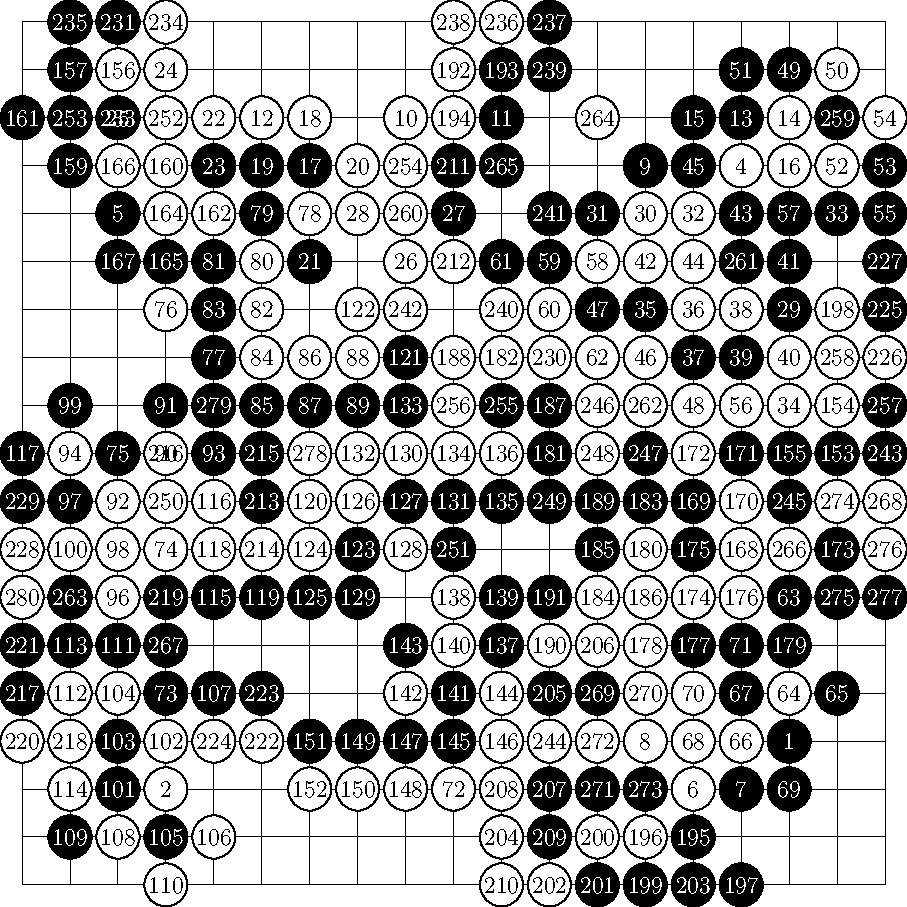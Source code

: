 size(16cm,0);
for(int i = 0; i<19; ++i) {
	draw((0,i)--(18,i), black+0.15mm);
	draw((i,0)--(i,18), black+0.15mm);
}
pair x1 = (3,3),x2 = (9,3),x3 = (15,3),x4 = (3,9),x5 = (9,9),x6 = (15,9),x7 = (3,15),x8 = (9,15),x9 = (15,15);
filldraw(circle(x1,0.1),black);
filldraw(circle(x2,0.1),black);
filldraw(circle(x3,0.1),black);
filldraw(circle(x4,0.1),black);
filldraw(circle(x5,0.1),black);
filldraw(circle(x6,0.1),black);
filldraw(circle(x7,0.1),black);
filldraw(circle(x8,0.1),black);
filldraw(circle(x9,0.1),black);

pair p1=(16, 3);
filldraw(circle(p1, 0.45), black);
label("$1$", p1, white);
pair p2=(3, 2);
filldraw(circle(p2, 0.45), white);
label("$2$", p2, black);
pair p3=(3, 16);
filldraw(circle(p3, 0.45), black);
label("$3$", p3, white);
pair p4=(15, 15);
filldraw(circle(p4, 0.45), white);
label("$4$", p4, black);
pair p5=(2, 14);
filldraw(circle(p5, 0.45), black);
label("$5$", p5, white);
pair p6=(14, 2);
filldraw(circle(p6, 0.45), white);
label("$6$", p6, black);
pair p7=(15, 2);
filldraw(circle(p7, 0.45), black);
label("$7$", p7, white);
pair p8=(13, 3);
filldraw(circle(p8, 0.45), white);
label("$8$", p8, black);
pair p9=(13, 15);
filldraw(circle(p9, 0.45), black);
label("$9$", p9, white);
pair p10=(8, 16);
filldraw(circle(p10, 0.45), white);
label("$10$", p10, black);
pair p11=(10, 16);
filldraw(circle(p11, 0.45), black);
label("$11$", p11, white);
pair p12=(5, 16);
filldraw(circle(p12, 0.45), white);
label("$12$", p12, black);
pair p13=(15, 16);
filldraw(circle(p13, 0.45), black);
label("$13$", p13, white);
pair p14=(16, 16);
filldraw(circle(p14, 0.45), white);
label("$14$", p14, black);
pair p15=(14, 16);
filldraw(circle(p15, 0.45), black);
label("$15$", p15, white);
pair p16=(16, 15);
filldraw(circle(p16, 0.45), white);
label("$16$", p16, black);
pair p17=(6, 15);
filldraw(circle(p17, 0.45), black);
label("$17$", p17, white);
pair p18=(6, 16);
filldraw(circle(p18, 0.45), white);
label("$18$", p18, black);
pair p19=(5, 15);
filldraw(circle(p19, 0.45), black);
label("$19$", p19, white);
pair p20=(7, 15);
filldraw(circle(p20, 0.45), white);
label("$20$", p20, black);
pair p21=(6, 13);
filldraw(circle(p21, 0.45), black);
label("$21$", p21, white);
pair p22=(4, 16);
filldraw(circle(p22, 0.45), white);
label("$22$", p22, black);
pair p23=(4, 15);
filldraw(circle(p23, 0.45), black);
label("$23$", p23, white);
pair p24=(3, 17);
filldraw(circle(p24, 0.45), white);
label("$24$", p24, black);
pair p25=(2, 16);
filldraw(circle(p25, 0.45), black);
label("$25$", p25, white);
pair p26=(8, 13);
filldraw(circle(p26, 0.45), white);
label("$26$", p26, black);
pair p27=(9, 14);
filldraw(circle(p27, 0.45), black);
label("$27$", p27, white);
pair p28=(7, 14);
filldraw(circle(p28, 0.45), white);
label("$28$", p28, black);
pair p29=(16, 12);
filldraw(circle(p29, 0.45), black);
label("$29$", p29, white);
pair p30=(13, 14);
filldraw(circle(p30, 0.45), white);
label("$30$", p30, black);
pair p31=(12, 14);
filldraw(circle(p31, 0.45), black);
label("$31$", p31, white);
pair p32=(14, 14);
filldraw(circle(p32, 0.45), white);
label("$32$", p32, black);
pair p33=(17, 14);
filldraw(circle(p33, 0.45), black);
label("$33$", p33, white);
pair p34=(16, 10);
filldraw(circle(p34, 0.45), white);
label("$34$", p34, black);
pair p35=(13, 12);
filldraw(circle(p35, 0.45), black);
label("$35$", p35, white);
pair p36=(14, 12);
filldraw(circle(p36, 0.45), white);
label("$36$", p36, black);
pair p37=(14, 11);
filldraw(circle(p37, 0.45), black);
label("$37$", p37, white);
pair p38=(15, 12);
filldraw(circle(p38, 0.45), white);
label("$38$", p38, black);
pair p39=(15, 11);
filldraw(circle(p39, 0.45), black);
label("$39$", p39, white);
pair p40=(16, 11);
filldraw(circle(p40, 0.45), white);
label("$40$", p40, black);
pair p41=(16, 13);
filldraw(circle(p41, 0.45), black);
label("$41$", p41, white);
pair p42=(13, 13);
filldraw(circle(p42, 0.45), white);
label("$42$", p42, black);
pair p43=(15, 14);
filldraw(circle(p43, 0.45), black);
label("$43$", p43, white);
pair p44=(14, 13);
filldraw(circle(p44, 0.45), white);
label("$44$", p44, black);
pair p45=(14, 15);
filldraw(circle(p45, 0.45), black);
label("$45$", p45, white);
pair p46=(13, 11);
filldraw(circle(p46, 0.45), white);
label("$46$", p46, black);
pair p47=(12, 12);
filldraw(circle(p47, 0.45), black);
label("$47$", p47, white);
pair p48=(14, 10);
filldraw(circle(p48, 0.45), white);
label("$48$", p48, black);
pair p49=(16, 17);
filldraw(circle(p49, 0.45), black);
label("$49$", p49, white);
pair p50=(17, 17);
filldraw(circle(p50, 0.45), white);
label("$50$", p50, black);
pair p51=(15, 17);
filldraw(circle(p51, 0.45), black);
label("$51$", p51, white);
pair p52=(17, 15);
filldraw(circle(p52, 0.45), white);
label("$52$", p52, black);
pair p53=(18, 15);
filldraw(circle(p53, 0.45), black);
label("$53$", p53, white);
pair p54=(18, 16);
filldraw(circle(p54, 0.45), white);
label("$54$", p54, black);
pair p55=(18, 14);
filldraw(circle(p55, 0.45), black);
label("$55$", p55, white);
pair p56=(15, 10);
filldraw(circle(p56, 0.45), white);
label("$56$", p56, black);
pair p57=(16, 14);
filldraw(circle(p57, 0.45), black);
label("$57$", p57, white);
pair p58=(12, 13);
filldraw(circle(p58, 0.45), white);
label("$58$", p58, black);
pair p59=(11, 13);
filldraw(circle(p59, 0.45), black);
label("$59$", p59, white);
pair p60=(11, 12);
filldraw(circle(p60, 0.45), white);
label("$60$", p60, black);
pair p61=(10, 13);
filldraw(circle(p61, 0.45), black);
label("$61$", p61, white);
pair p62=(12, 11);
filldraw(circle(p62, 0.45), white);
label("$62$", p62, black);
pair p63=(16, 6);
filldraw(circle(p63, 0.45), black);
label("$63$", p63, white);
pair p64=(16, 4);
filldraw(circle(p64, 0.45), white);
label("$64$", p64, black);
pair p65=(17, 4);
filldraw(circle(p65, 0.45), black);
label("$65$", p65, white);
pair p66=(15, 3);
filldraw(circle(p66, 0.45), white);
label("$66$", p66, black);
pair p67=(15, 4);
filldraw(circle(p67, 0.45), black);
label("$67$", p67, white);
pair p68=(14, 3);
filldraw(circle(p68, 0.45), white);
label("$68$", p68, black);
pair p69=(16, 2);
filldraw(circle(p69, 0.45), black);
label("$69$", p69, white);
pair p70=(14, 4);
filldraw(circle(p70, 0.45), white);
label("$70$", p70, black);
pair p71=(15, 5);
filldraw(circle(p71, 0.45), black);
label("$71$", p71, white);
pair p72=(9, 2);
filldraw(circle(p72, 0.45), white);
label("$72$", p72, black);
pair p73=(3, 4);
filldraw(circle(p73, 0.45), black);
label("$73$", p73, white);
pair p74=(3, 7);
filldraw(circle(p74, 0.45), white);
label("$74$", p74, black);
pair p75=(2, 9);
filldraw(circle(p75, 0.45), black);
label("$75$", p75, white);
pair p76=(3, 12);
filldraw(circle(p76, 0.45), white);
label("$76$", p76, black);
pair p77=(4, 11);
filldraw(circle(p77, 0.45), black);
label("$77$", p77, white);
pair p78=(6, 14);
filldraw(circle(p78, 0.45), white);
label("$78$", p78, black);
pair p79=(5, 14);
filldraw(circle(p79, 0.45), black);
label("$79$", p79, white);
pair p80=(5, 13);
filldraw(circle(p80, 0.45), white);
label("$80$", p80, black);
pair p81=(4, 13);
filldraw(circle(p81, 0.45), black);
label("$81$", p81, white);
pair p82=(5, 12);
filldraw(circle(p82, 0.45), white);
label("$82$", p82, black);
pair p83=(4, 12);
filldraw(circle(p83, 0.45), black);
label("$83$", p83, white);
pair p84=(5, 11);
filldraw(circle(p84, 0.45), white);
label("$84$", p84, black);
pair p85=(5, 10);
filldraw(circle(p85, 0.45), black);
label("$85$", p85, white);
pair p86=(6, 11);
filldraw(circle(p86, 0.45), white);
label("$86$", p86, black);
pair p87=(6, 10);
filldraw(circle(p87, 0.45), black);
label("$87$", p87, white);
pair p88=(7, 11);
filldraw(circle(p88, 0.45), white);
label("$88$", p88, black);
pair p89=(7, 10);
filldraw(circle(p89, 0.45), black);
label("$89$", p89, white);
pair p90=(3, 9);
filldraw(circle(p90, 0.45), white);
label("$90$", p90, black);
pair p91=(3, 10);
filldraw(circle(p91, 0.45), black);
label("$91$", p91, white);
pair p92=(2, 8);
filldraw(circle(p92, 0.45), white);
label("$92$", p92, black);
pair p93=(4, 9);
filldraw(circle(p93, 0.45), black);
label("$93$", p93, white);
pair p94=(1, 9);
filldraw(circle(p94, 0.45), white);
label("$94$", p94, black);
pair p95=(3, 8);
filldraw(circle(p95, 0.45), black);
label("$95$", p95, white);
pair p96=(2, 6);
filldraw(circle(p96, 0.45), white);
label("$96$", p96, black);
pair p97=(1, 8);
filldraw(circle(p97, 0.45), black);
label("$97$", p97, white);
pair p98=(2, 7);
filldraw(circle(p98, 0.45), white);
label("$98$", p98, black);
pair p99=(1, 10);
filldraw(circle(p99, 0.45), black);
label("$99$", p99, white);
pair p100=(1, 7);
filldraw(circle(p100, 0.45), white);
label("$100$", p100, black);
pair p101=(2, 2);
filldraw(circle(p101, 0.45), black);
label("$101$", p101, white);
pair p102=(3, 3);
filldraw(circle(p102, 0.45), white);
label("$102$", p102, black);
pair p103=(2, 3);
filldraw(circle(p103, 0.45), black);
label("$103$", p103, white);
pair p104=(2, 4);
filldraw(circle(p104, 0.45), white);
label("$104$", p104, black);
pair p105=(3, 1);
filldraw(circle(p105, 0.45), black);
label("$105$", p105, white);
pair p106=(4, 1);
filldraw(circle(p106, 0.45), white);
label("$106$", p106, black);
pair p107=(4, 4);
filldraw(circle(p107, 0.45), black);
label("$107$", p107, white);
pair p108=(2, 1);
filldraw(circle(p108, 0.45), white);
label("$108$", p108, black);
pair p109=(1, 1);
filldraw(circle(p109, 0.45), black);
label("$109$", p109, white);
pair p110=(3, 0);
filldraw(circle(p110, 0.45), white);
label("$110$", p110, black);
pair p111=(2, 5);
filldraw(circle(p111, 0.45), black);
label("$111$", p111, white);
pair p112=(1, 4);
filldraw(circle(p112, 0.45), white);
label("$112$", p112, black);
pair p113=(1, 5);
filldraw(circle(p113, 0.45), black);
label("$113$", p113, white);
pair p114=(1, 2);
filldraw(circle(p114, 0.45), white);
label("$114$", p114, black);
pair p115=(4, 6);
filldraw(circle(p115, 0.45), black);
label("$115$", p115, white);
pair p116=(4, 8);
filldraw(circle(p116, 0.45), white);
label("$116$", p116, black);
pair p117=(0, 9);
filldraw(circle(p117, 0.45), black);
label("$117$", p117, white);
pair p118=(4, 7);
filldraw(circle(p118, 0.45), white);
label("$118$", p118, black);
pair p119=(5, 6);
filldraw(circle(p119, 0.45), black);
label("$119$", p119, white);
pair p120=(6, 8);
filldraw(circle(p120, 0.45), white);
label("$120$", p120, black);
pair p121=(8, 11);
filldraw(circle(p121, 0.45), black);
label("$121$", p121, white);
pair p122=(7, 12);
filldraw(circle(p122, 0.45), white);
label("$122$", p122, black);
pair p123=(7, 7);
filldraw(circle(p123, 0.45), black);
label("$123$", p123, white);
pair p124=(6, 7);
filldraw(circle(p124, 0.45), white);
label("$124$", p124, black);
pair p125=(6, 6);
filldraw(circle(p125, 0.45), black);
label("$125$", p125, white);
pair p126=(7, 8);
filldraw(circle(p126, 0.45), white);
label("$126$", p126, black);
pair p127=(8, 8);
filldraw(circle(p127, 0.45), black);
label("$127$", p127, white);
pair p128=(8, 7);
filldraw(circle(p128, 0.45), white);
label("$128$", p128, black);
pair p129=(7, 6);
filldraw(circle(p129, 0.45), black);
label("$129$", p129, white);
pair p130=(8, 9);
filldraw(circle(p130, 0.45), white);
label("$130$", p130, black);
pair p131=(9, 8);
filldraw(circle(p131, 0.45), black);
label("$131$", p131, white);
pair p132=(7, 9);
filldraw(circle(p132, 0.45), white);
label("$132$", p132, black);
pair p133=(8, 10);
filldraw(circle(p133, 0.45), black);
label("$133$", p133, white);
pair p134=(9, 9);
filldraw(circle(p134, 0.45), white);
label("$134$", p134, black);
pair p135=(10, 8);
filldraw(circle(p135, 0.45), black);
label("$135$", p135, white);
pair p136=(10, 9);
filldraw(circle(p136, 0.45), white);
label("$136$", p136, black);
pair p137=(10, 5);
filldraw(circle(p137, 0.45), black);
label("$137$", p137, white);
pair p138=(9, 6);
filldraw(circle(p138, 0.45), white);
label("$138$", p138, black);
pair p139=(10, 6);
filldraw(circle(p139, 0.45), black);
label("$139$", p139, white);
pair p140=(9, 5);
filldraw(circle(p140, 0.45), white);
label("$140$", p140, black);
pair p141=(9, 4);
filldraw(circle(p141, 0.45), black);
label("$141$", p141, white);
pair p142=(8, 4);
filldraw(circle(p142, 0.45), white);
label("$142$", p142, black);
pair p143=(8, 5);
filldraw(circle(p143, 0.45), black);
label("$143$", p143, white);
pair p144=(10, 4);
filldraw(circle(p144, 0.45), white);
label("$144$", p144, black);
pair p145=(9, 3);
filldraw(circle(p145, 0.45), black);
label("$145$", p145, white);
pair p146=(10, 3);
filldraw(circle(p146, 0.45), white);
label("$146$", p146, black);
pair p147=(8, 3);
filldraw(circle(p147, 0.45), black);
label("$147$", p147, white);
pair p148=(8, 2);
filldraw(circle(p148, 0.45), white);
label("$148$", p148, black);
pair p149=(7, 3);
filldraw(circle(p149, 0.45), black);
label("$149$", p149, white);
pair p150=(7, 2);
filldraw(circle(p150, 0.45), white);
label("$150$", p150, black);
pair p151=(6, 3);
filldraw(circle(p151, 0.45), black);
label("$151$", p151, white);
pair p152=(6, 2);
filldraw(circle(p152, 0.45), white);
label("$152$", p152, black);
pair p153=(17, 9);
filldraw(circle(p153, 0.45), black);
label("$153$", p153, white);
pair p154=(17, 10);
filldraw(circle(p154, 0.45), white);
label("$154$", p154, black);
pair p155=(16, 9);
filldraw(circle(p155, 0.45), black);
label("$155$", p155, white);
pair p156=(2, 17);
filldraw(circle(p156, 0.45), white);
label("$156$", p156, black);
pair p157=(1, 17);
filldraw(circle(p157, 0.45), black);
label("$157$", p157, white);
pair p158=(1, 16);
filldraw(circle(p158, 0.45), white);
label("$158$", p158, black);
pair p159=(1, 15);
filldraw(circle(p159, 0.45), black);
label("$159$", p159, white);
pair p160=(3, 15);
filldraw(circle(p160, 0.45), white);
label("$160$", p160, black);
pair p161=(0, 16);
filldraw(circle(p161, 0.45), black);
label("$161$", p161, white);
pair p162=(4, 14);
filldraw(circle(p162, 0.45), white);
label("$162$", p162, black);
pair p163=(13, 6);
filldraw(circle(p163, 0.45), black);
label("$163$", p163, white);
pair p164=(3, 14);
filldraw(circle(p164, 0.45), white);
label("$164$", p164, black);
pair p165=(3, 13);
filldraw(circle(p165, 0.45), black);
label("$165$", p165, white);
pair p166=(2, 15);
filldraw(circle(p166, 0.45), white);
label("$166$", p166, black);
pair p167=(2, 13);
filldraw(circle(p167, 0.45), black);
label("$167$", p167, white);
pair p168=(15, 7);
filldraw(circle(p168, 0.45), white);
label("$168$", p168, black);
pair p169=(14, 8);
filldraw(circle(p169, 0.45), black);
label("$169$", p169, white);
pair p170=(15, 8);
filldraw(circle(p170, 0.45), white);
label("$170$", p170, black);
pair p171=(15, 9);
filldraw(circle(p171, 0.45), black);
label("$171$", p171, white);
pair p172=(14, 9);
filldraw(circle(p172, 0.45), white);
label("$172$", p172, black);
pair p173=(17, 7);
filldraw(circle(p173, 0.45), black);
label("$173$", p173, white);
pair p174=(14, 6);
filldraw(circle(p174, 0.45), white);
label("$174$", p174, black);
pair p175=(14, 7);
filldraw(circle(p175, 0.45), black);
label("$175$", p175, white);
pair p176=(15, 6);
filldraw(circle(p176, 0.45), white);
label("$176$", p176, black);
pair p177=(14, 5);
filldraw(circle(p177, 0.45), black);
label("$177$", p177, white);
pair p178=(13, 5);
filldraw(circle(p178, 0.45), white);
label("$178$", p178, black);
pair p179=(16, 5);
filldraw(circle(p179, 0.45), black);
label("$179$", p179, white);
pair p180=(13, 7);
filldraw(circle(p180, 0.45), white);
label("$180$", p180, black);
pair p181=(11, 9);
filldraw(circle(p181, 0.45), black);
label("$181$", p181, white);
pair p182=(10, 11);
filldraw(circle(p182, 0.45), white);
label("$182$", p182, black);
pair p183=(13, 8);
filldraw(circle(p183, 0.45), black);
label("$183$", p183, white);
pair p184=(12, 6);
filldraw(circle(p184, 0.45), white);
label("$184$", p184, black);
pair p185=(12, 7);
filldraw(circle(p185, 0.45), black);
label("$185$", p185, white);
pair p186=(13, 6);
filldraw(circle(p186, 0.45), white);
label("$186$", p186, black);
pair p187=(11, 10);
filldraw(circle(p187, 0.45), black);
label("$187$", p187, white);
pair p188=(9, 11);
filldraw(circle(p188, 0.45), white);
label("$188$", p188, black);
pair p189=(12, 8);
filldraw(circle(p189, 0.45), black);
label("$189$", p189, white);
pair p190=(11, 5);
filldraw(circle(p190, 0.45), white);
label("$190$", p190, black);
pair p191=(11, 6);
filldraw(circle(p191, 0.45), black);
label("$191$", p191, white);
pair p192=(9, 17);
filldraw(circle(p192, 0.45), white);
label("$192$", p192, black);
pair p193=(10, 17);
filldraw(circle(p193, 0.45), black);
label("$193$", p193, white);
pair p194=(9, 16);
filldraw(circle(p194, 0.45), white);
label("$194$", p194, black);
pair p195=(14, 1);
filldraw(circle(p195, 0.45), black);
label("$195$", p195, white);
pair p196=(13, 1);
filldraw(circle(p196, 0.45), white);
label("$196$", p196, black);
pair p197=(15, 0);
filldraw(circle(p197, 0.45), black);
label("$197$", p197, white);
pair p198=(17, 12);
filldraw(circle(p198, 0.45), white);
label("$198$", p198, black);
pair p199=(13, 0);
filldraw(circle(p199, 0.45), black);
label("$199$", p199, white);
pair p200=(12, 1);
filldraw(circle(p200, 0.45), white);
label("$200$", p200, black);
pair p201=(12, 0);
filldraw(circle(p201, 0.45), black);
label("$201$", p201, white);
pair p202=(11, 0);
filldraw(circle(p202, 0.45), white);
label("$202$", p202, black);
pair p203=(14, 0);
filldraw(circle(p203, 0.45), black);
label("$203$", p203, white);
pair p204=(10, 1);
filldraw(circle(p204, 0.45), white);
label("$204$", p204, black);
pair p205=(11, 4);
filldraw(circle(p205, 0.45), black);
label("$205$", p205, white);
pair p206=(12, 5);
filldraw(circle(p206, 0.45), white);
label("$206$", p206, black);
pair p207=(11, 2);
filldraw(circle(p207, 0.45), black);
label("$207$", p207, white);
pair p208=(10, 2);
filldraw(circle(p208, 0.45), white);
label("$208$", p208, black);
pair p209=(11, 1);
filldraw(circle(p209, 0.45), black);
label("$209$", p209, white);
pair p210=(10, 0);
filldraw(circle(p210, 0.45), white);
label("$210$", p210, black);
pair p211=(9, 15);
filldraw(circle(p211, 0.45), black);
label("$211$", p211, white);
pair p212=(9, 13);
filldraw(circle(p212, 0.45), white);
label("$212$", p212, black);
pair p213=(5, 8);
filldraw(circle(p213, 0.45), black);
label("$213$", p213, white);
pair p214=(5, 7);
filldraw(circle(p214, 0.45), white);
label("$214$", p214, black);
pair p215=(5, 9);
filldraw(circle(p215, 0.45), black);
label("$215$", p215, white);
pair p216=(3, 9);
filldraw(circle(p216, 0.45), white);
label("$216$", p216, black);
pair p217=(0, 4);
filldraw(circle(p217, 0.45), black);
label("$217$", p217, white);
pair p218=(1, 3);
filldraw(circle(p218, 0.45), white);
label("$218$", p218, black);
pair p219=(3, 6);
filldraw(circle(p219, 0.45), black);
label("$219$", p219, white);
pair p220=(0, 3);
filldraw(circle(p220, 0.45), white);
label("$220$", p220, black);
pair p221=(0, 5);
filldraw(circle(p221, 0.45), black);
label("$221$", p221, white);
pair p222=(5, 3);
filldraw(circle(p222, 0.45), white);
label("$222$", p222, black);
pair p223=(5, 4);
filldraw(circle(p223, 0.45), black);
label("$223$", p223, white);
pair p224=(4, 3);
filldraw(circle(p224, 0.45), white);
label("$224$", p224, black);
pair p225=(18, 12);
filldraw(circle(p225, 0.45), black);
label("$225$", p225, white);
pair p226=(18, 11);
filldraw(circle(p226, 0.45), white);
label("$226$", p226, black);
pair p227=(18, 13);
filldraw(circle(p227, 0.45), black);
label("$227$", p227, white);
pair p228=(0, 7);
filldraw(circle(p228, 0.45), white);
label("$228$", p228, black);
pair p229=(0, 8);
filldraw(circle(p229, 0.45), black);
label("$229$", p229, white);
pair p230=(11, 11);
filldraw(circle(p230, 0.45), white);
label("$230$", p230, black);
pair p231=(2, 18);
filldraw(circle(p231, 0.45), black);
label("$231$", p231, white);
pair p232=(1, 16);
filldraw(circle(p232, 0.45), white);
label("$232$", p232, black);
pair p233=(2, 16);
filldraw(circle(p233, 0.45), black);
label("$233$", p233, white);
pair p234=(3, 18);
filldraw(circle(p234, 0.45), white);
label("$234$", p234, black);
pair p235=(1, 18);
filldraw(circle(p235, 0.45), black);
label("$235$", p235, white);
pair p236=(10, 18);
filldraw(circle(p236, 0.45), white);
label("$236$", p236, black);
pair p237=(11, 18);
filldraw(circle(p237, 0.45), black);
label("$237$", p237, white);
pair p238=(9, 18);
filldraw(circle(p238, 0.45), white);
label("$238$", p238, black);
pair p239=(11, 17);
filldraw(circle(p239, 0.45), black);
label("$239$", p239, white);
pair p240=(10, 12);
filldraw(circle(p240, 0.45), white);
label("$240$", p240, black);
pair p241=(11, 14);
filldraw(circle(p241, 0.45), black);
label("$241$", p241, white);
pair p242=(8, 12);
filldraw(circle(p242, 0.45), white);
label("$242$", p242, black);
pair p243=(18, 9);
filldraw(circle(p243, 0.45), black);
label("$243$", p243, white);
pair p244=(11, 3);
filldraw(circle(p244, 0.45), white);
label("$244$", p244, black);
pair p245=(16, 8);
filldraw(circle(p245, 0.45), black);
label("$245$", p245, white);
pair p246=(12, 10);
filldraw(circle(p246, 0.45), white);
label("$246$", p246, black);
pair p247=(13, 9);
filldraw(circle(p247, 0.45), black);
label("$247$", p247, white);
pair p248=(12, 9);
filldraw(circle(p248, 0.45), white);
label("$248$", p248, black);
pair p249=(11, 8);
filldraw(circle(p249, 0.45), black);
label("$249$", p249, white);
pair p250=(3, 8);
filldraw(circle(p250, 0.45), white);
label("$250$", p250, black);
pair p251=(9, 7);
filldraw(circle(p251, 0.45), black);
label("$251$", p251, white);
pair p252=(3, 16);
filldraw(circle(p252, 0.45), white);
label("$252$", p252, black);
pair p253=(1, 16);
filldraw(circle(p253, 0.45), black);
label("$253$", p253, white);
pair p254=(8, 15);
filldraw(circle(p254, 0.45), white);
label("$254$", p254, black);
pair p255=(10, 10);
filldraw(circle(p255, 0.45), black);
label("$255$", p255, white);
pair p256=(9, 10);
filldraw(circle(p256, 0.45), white);
label("$256$", p256, black);
pair p257=(18, 10);
filldraw(circle(p257, 0.45), black);
label("$257$", p257, white);
pair p258=(17, 11);
filldraw(circle(p258, 0.45), white);
label("$258$", p258, black);
pair p259=(17, 16);
filldraw(circle(p259, 0.45), black);
label("$259$", p259, white);
pair p260=(8, 14);
filldraw(circle(p260, 0.45), white);
label("$260$", p260, black);
pair p261=(15, 13);
filldraw(circle(p261, 0.45), black);
label("$261$", p261, white);
pair p262=(13, 10);
filldraw(circle(p262, 0.45), white);
label("$262$", p262, black);
pair p263=(1, 6);
filldraw(circle(p263, 0.45), black);
label("$263$", p263, white);
pair p264=(12, 16);
filldraw(circle(p264, 0.45), white);
label("$264$", p264, black);
pair p265=(10, 15);
filldraw(circle(p265, 0.45), black);
label("$265$", p265, white);
pair p266=(16, 7);
filldraw(circle(p266, 0.45), white);
label("$266$", p266, black);
pair p267=(3, 5);
filldraw(circle(p267, 0.45), black);
label("$267$", p267, white);
pair p268=(18, 8);
filldraw(circle(p268, 0.45), white);
label("$268$", p268, black);
pair p269=(12, 4);
filldraw(circle(p269, 0.45), black);
label("$269$", p269, white);
pair p270=(13, 4);
filldraw(circle(p270, 0.45), white);
label("$270$", p270, black);
pair p271=(12, 2);
filldraw(circle(p271, 0.45), black);
label("$271$", p271, white);
pair p272=(12, 3);
filldraw(circle(p272, 0.45), white);
label("$272$", p272, black);
pair p273=(13, 2);
filldraw(circle(p273, 0.45), black);
label("$273$", p273, white);
pair p274=(17, 8);
filldraw(circle(p274, 0.45), white);
label("$274$", p274, black);
pair p275=(17, 6);
filldraw(circle(p275, 0.45), black);
label("$275$", p275, white);
pair p276=(18, 7);
filldraw(circle(p276, 0.45), white);
label("$276$", p276, black);
pair p277=(18, 6);
filldraw(circle(p277, 0.45), black);
label("$277$", p277, white);
pair p278=(6, 9);
filldraw(circle(p278, 0.45), white);
label("$278$", p278, black);
pair p279=(4, 10);
filldraw(circle(p279, 0.45), black);
label("$279$", p279, white);
pair p280=(0, 6);
filldraw(circle(p280, 0.45), white);
label("$280$", p280, black);
